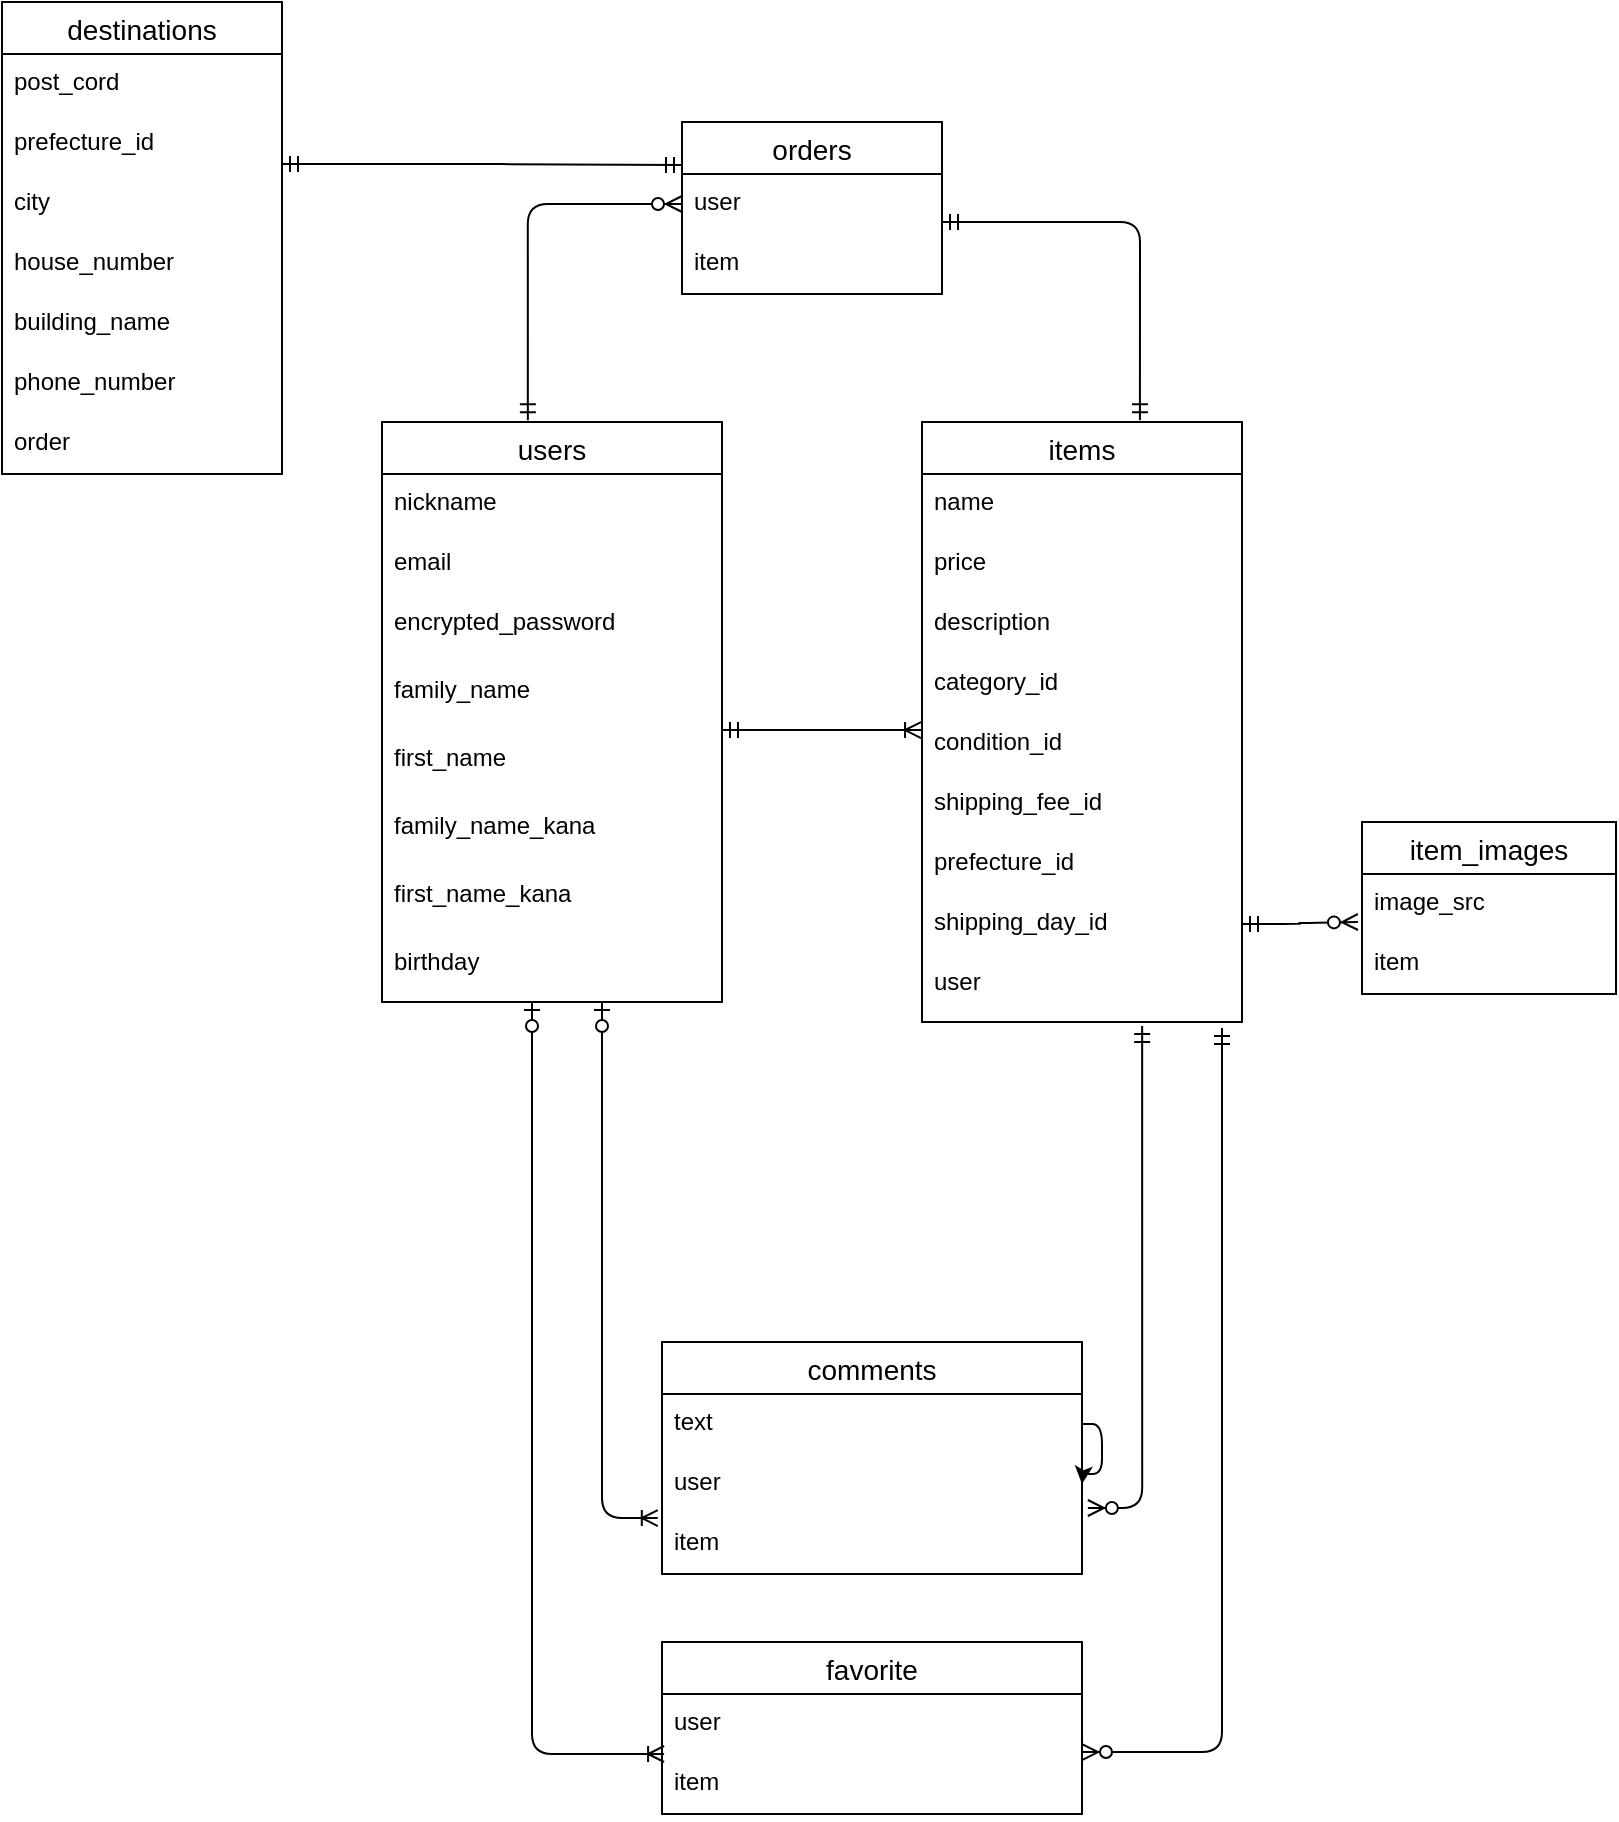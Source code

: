 <mxfile>
    <diagram id="2b5b0jRPLnu90CNLYuZj" name="ページ1">
        <mxGraphModel dx="552" dy="1689" grid="1" gridSize="10" guides="1" tooltips="1" connect="1" arrows="1" fold="1" page="1" pageScale="1" pageWidth="827" pageHeight="1169" math="0" shadow="0">
            <root>
                <mxCell id="0"/>
                <mxCell id="1" parent="0"/>
                <mxCell id="42" value="users" style="swimlane;fontStyle=0;childLayout=stackLayout;horizontal=1;startSize=26;horizontalStack=0;resizeParent=1;resizeParentMax=0;resizeLast=0;collapsible=1;marginBottom=0;align=center;fontSize=14;" parent="1" vertex="1">
                    <mxGeometry x="210" y="60" width="170" height="290" as="geometry"/>
                </mxCell>
                <mxCell id="43" value="nickname" style="text;strokeColor=none;fillColor=none;spacingLeft=4;spacingRight=4;overflow=hidden;rotatable=0;points=[[0,0.5],[1,0.5]];portConstraint=eastwest;fontSize=12;" parent="42" vertex="1">
                    <mxGeometry y="26" width="170" height="30" as="geometry"/>
                </mxCell>
                <mxCell id="44" value="email" style="text;strokeColor=none;fillColor=none;spacingLeft=4;spacingRight=4;overflow=hidden;rotatable=0;points=[[0,0.5],[1,0.5]];portConstraint=eastwest;fontSize=12;" parent="42" vertex="1">
                    <mxGeometry y="56" width="170" height="30" as="geometry"/>
                </mxCell>
                <mxCell id="GznNfJ97Y8Q7fhhz-mxd-45" value="encrypted_password" style="text;strokeColor=none;fillColor=none;spacingLeft=4;spacingRight=4;overflow=hidden;rotatable=0;points=[[0,0.5],[1,0.5]];portConstraint=eastwest;fontSize=12;" parent="42" vertex="1">
                    <mxGeometry y="86" width="170" height="34" as="geometry"/>
                </mxCell>
                <mxCell id="GznNfJ97Y8Q7fhhz-mxd-46" value="family_name" style="text;strokeColor=none;fillColor=none;spacingLeft=4;spacingRight=4;overflow=hidden;rotatable=0;points=[[0,0.5],[1,0.5]];portConstraint=eastwest;fontSize=12;" parent="42" vertex="1">
                    <mxGeometry y="120" width="170" height="34" as="geometry"/>
                </mxCell>
                <mxCell id="GznNfJ97Y8Q7fhhz-mxd-47" value="first_name" style="text;strokeColor=none;fillColor=none;spacingLeft=4;spacingRight=4;overflow=hidden;rotatable=0;points=[[0,0.5],[1,0.5]];portConstraint=eastwest;fontSize=12;" parent="42" vertex="1">
                    <mxGeometry y="154" width="170" height="34" as="geometry"/>
                </mxCell>
                <mxCell id="GznNfJ97Y8Q7fhhz-mxd-48" value="family_name_kana" style="text;strokeColor=none;fillColor=none;spacingLeft=4;spacingRight=4;overflow=hidden;rotatable=0;points=[[0,0.5],[1,0.5]];portConstraint=eastwest;fontSize=12;" parent="42" vertex="1">
                    <mxGeometry y="188" width="170" height="34" as="geometry"/>
                </mxCell>
                <mxCell id="GznNfJ97Y8Q7fhhz-mxd-49" value="first_name_kana" style="text;strokeColor=none;fillColor=none;spacingLeft=4;spacingRight=4;overflow=hidden;rotatable=0;points=[[0,0.5],[1,0.5]];portConstraint=eastwest;fontSize=12;" parent="42" vertex="1">
                    <mxGeometry y="222" width="170" height="34" as="geometry"/>
                </mxCell>
                <mxCell id="GznNfJ97Y8Q7fhhz-mxd-51" value="birthday" style="text;strokeColor=none;fillColor=none;spacingLeft=4;spacingRight=4;overflow=hidden;rotatable=0;points=[[0,0.5],[1,0.5]];portConstraint=eastwest;fontSize=12;" parent="42" vertex="1">
                    <mxGeometry y="256" width="170" height="34" as="geometry"/>
                </mxCell>
                <mxCell id="GznNfJ97Y8Q7fhhz-mxd-55" value="destinations" style="swimlane;fontStyle=0;childLayout=stackLayout;horizontal=1;startSize=26;horizontalStack=0;resizeParent=1;resizeParentMax=0;resizeLast=0;collapsible=1;marginBottom=0;align=center;fontSize=14;" parent="1" vertex="1">
                    <mxGeometry x="20" y="-150" width="140" height="236" as="geometry"/>
                </mxCell>
                <mxCell id="GznNfJ97Y8Q7fhhz-mxd-63" value="post_cord" style="text;strokeColor=none;fillColor=none;spacingLeft=4;spacingRight=4;overflow=hidden;rotatable=0;points=[[0,0.5],[1,0.5]];portConstraint=eastwest;fontSize=12;" parent="GznNfJ97Y8Q7fhhz-mxd-55" vertex="1">
                    <mxGeometry y="26" width="140" height="30" as="geometry"/>
                </mxCell>
                <mxCell id="GznNfJ97Y8Q7fhhz-mxd-64" value="prefecture_id" style="text;strokeColor=none;fillColor=none;spacingLeft=4;spacingRight=4;overflow=hidden;rotatable=0;points=[[0,0.5],[1,0.5]];portConstraint=eastwest;fontSize=12;" parent="GznNfJ97Y8Q7fhhz-mxd-55" vertex="1">
                    <mxGeometry y="56" width="140" height="30" as="geometry"/>
                </mxCell>
                <mxCell id="GznNfJ97Y8Q7fhhz-mxd-65" value="city" style="text;strokeColor=none;fillColor=none;spacingLeft=4;spacingRight=4;overflow=hidden;rotatable=0;points=[[0,0.5],[1,0.5]];portConstraint=eastwest;fontSize=12;" parent="GznNfJ97Y8Q7fhhz-mxd-55" vertex="1">
                    <mxGeometry y="86" width="140" height="30" as="geometry"/>
                </mxCell>
                <mxCell id="GznNfJ97Y8Q7fhhz-mxd-66" value="house_number" style="text;strokeColor=none;fillColor=none;spacingLeft=4;spacingRight=4;overflow=hidden;rotatable=0;points=[[0,0.5],[1,0.5]];portConstraint=eastwest;fontSize=12;" parent="GznNfJ97Y8Q7fhhz-mxd-55" vertex="1">
                    <mxGeometry y="116" width="140" height="30" as="geometry"/>
                </mxCell>
                <mxCell id="GznNfJ97Y8Q7fhhz-mxd-67" value="building_name" style="text;strokeColor=none;fillColor=none;spacingLeft=4;spacingRight=4;overflow=hidden;rotatable=0;points=[[0,0.5],[1,0.5]];portConstraint=eastwest;fontSize=12;" parent="GznNfJ97Y8Q7fhhz-mxd-55" vertex="1">
                    <mxGeometry y="146" width="140" height="30" as="geometry"/>
                </mxCell>
                <mxCell id="GznNfJ97Y8Q7fhhz-mxd-68" value="phone_number" style="text;strokeColor=none;fillColor=none;spacingLeft=4;spacingRight=4;overflow=hidden;rotatable=0;points=[[0,0.5],[1,0.5]];portConstraint=eastwest;fontSize=12;" parent="GznNfJ97Y8Q7fhhz-mxd-55" vertex="1">
                    <mxGeometry y="176" width="140" height="30" as="geometry"/>
                </mxCell>
                <mxCell id="GznNfJ97Y8Q7fhhz-mxd-69" value="order" style="text;strokeColor=none;fillColor=none;spacingLeft=4;spacingRight=4;overflow=hidden;rotatable=0;points=[[0,0.5],[1,0.5]];portConstraint=eastwest;fontSize=12;" parent="GznNfJ97Y8Q7fhhz-mxd-55" vertex="1">
                    <mxGeometry y="206" width="140" height="30" as="geometry"/>
                </mxCell>
                <mxCell id="GznNfJ97Y8Q7fhhz-mxd-71" value="items" style="swimlane;fontStyle=0;childLayout=stackLayout;horizontal=1;startSize=26;horizontalStack=0;resizeParent=1;resizeParentMax=0;resizeLast=0;collapsible=1;marginBottom=0;align=center;fontSize=14;" parent="1" vertex="1">
                    <mxGeometry x="480" y="60" width="160" height="300" as="geometry"/>
                </mxCell>
                <mxCell id="GznNfJ97Y8Q7fhhz-mxd-72" value="name" style="text;strokeColor=none;fillColor=none;spacingLeft=4;spacingRight=4;overflow=hidden;rotatable=0;points=[[0,0.5],[1,0.5]];portConstraint=eastwest;fontSize=12;" parent="GznNfJ97Y8Q7fhhz-mxd-71" vertex="1">
                    <mxGeometry y="26" width="160" height="30" as="geometry"/>
                </mxCell>
                <mxCell id="GznNfJ97Y8Q7fhhz-mxd-73" value="price" style="text;strokeColor=none;fillColor=none;spacingLeft=4;spacingRight=4;overflow=hidden;rotatable=0;points=[[0,0.5],[1,0.5]];portConstraint=eastwest;fontSize=12;" parent="GznNfJ97Y8Q7fhhz-mxd-71" vertex="1">
                    <mxGeometry y="56" width="160" height="30" as="geometry"/>
                </mxCell>
                <mxCell id="GznNfJ97Y8Q7fhhz-mxd-74" value="description" style="text;strokeColor=none;fillColor=none;spacingLeft=4;spacingRight=4;overflow=hidden;rotatable=0;points=[[0,0.5],[1,0.5]];portConstraint=eastwest;fontSize=12;" parent="GznNfJ97Y8Q7fhhz-mxd-71" vertex="1">
                    <mxGeometry y="86" width="160" height="30" as="geometry"/>
                </mxCell>
                <mxCell id="GznNfJ97Y8Q7fhhz-mxd-80" value="category_id" style="text;strokeColor=none;fillColor=none;spacingLeft=4;spacingRight=4;overflow=hidden;rotatable=0;points=[[0,0.5],[1,0.5]];portConstraint=eastwest;fontSize=12;" parent="GznNfJ97Y8Q7fhhz-mxd-71" vertex="1">
                    <mxGeometry y="116" width="160" height="30" as="geometry"/>
                </mxCell>
                <mxCell id="GznNfJ97Y8Q7fhhz-mxd-82" value="condition_id" style="text;strokeColor=none;fillColor=none;spacingLeft=4;spacingRight=4;overflow=hidden;rotatable=0;points=[[0,0.5],[1,0.5]];portConstraint=eastwest;fontSize=12;" parent="GznNfJ97Y8Q7fhhz-mxd-71" vertex="1">
                    <mxGeometry y="146" width="160" height="30" as="geometry"/>
                </mxCell>
                <mxCell id="GznNfJ97Y8Q7fhhz-mxd-83" value="shipping_fee_id" style="text;strokeColor=none;fillColor=none;spacingLeft=4;spacingRight=4;overflow=hidden;rotatable=0;points=[[0,0.5],[1,0.5]];portConstraint=eastwest;fontSize=12;" parent="GznNfJ97Y8Q7fhhz-mxd-71" vertex="1">
                    <mxGeometry y="176" width="160" height="30" as="geometry"/>
                </mxCell>
                <mxCell id="GznNfJ97Y8Q7fhhz-mxd-85" value="prefecture_id" style="text;strokeColor=none;fillColor=none;spacingLeft=4;spacingRight=4;overflow=hidden;rotatable=0;points=[[0,0.5],[1,0.5]];portConstraint=eastwest;fontSize=12;" parent="GznNfJ97Y8Q7fhhz-mxd-71" vertex="1">
                    <mxGeometry y="206" width="160" height="30" as="geometry"/>
                </mxCell>
                <mxCell id="GznNfJ97Y8Q7fhhz-mxd-84" value="shipping_day_id" style="text;strokeColor=none;fillColor=none;spacingLeft=4;spacingRight=4;overflow=hidden;rotatable=0;points=[[0,0.5],[1,0.5]];portConstraint=eastwest;fontSize=12;" parent="GznNfJ97Y8Q7fhhz-mxd-71" vertex="1">
                    <mxGeometry y="236" width="160" height="30" as="geometry"/>
                </mxCell>
                <mxCell id="60" value="user" style="text;strokeColor=none;fillColor=none;spacingLeft=4;spacingRight=4;overflow=hidden;rotatable=0;points=[[0,0.5],[1,0.5]];portConstraint=eastwest;fontSize=12;" parent="GznNfJ97Y8Q7fhhz-mxd-71" vertex="1">
                    <mxGeometry y="266" width="160" height="34" as="geometry"/>
                </mxCell>
                <mxCell id="GznNfJ97Y8Q7fhhz-mxd-76" value="orders" style="swimlane;fontStyle=0;childLayout=stackLayout;horizontal=1;startSize=26;horizontalStack=0;resizeParent=1;resizeParentMax=0;resizeLast=0;collapsible=1;marginBottom=0;align=center;fontSize=14;" parent="1" vertex="1">
                    <mxGeometry x="360" y="-90" width="130" height="86" as="geometry"/>
                </mxCell>
                <mxCell id="GznNfJ97Y8Q7fhhz-mxd-107" value="user" style="text;strokeColor=none;fillColor=none;spacingLeft=4;spacingRight=4;overflow=hidden;rotatable=0;points=[[0,0.5],[1,0.5]];portConstraint=eastwest;fontSize=12;" parent="GznNfJ97Y8Q7fhhz-mxd-76" vertex="1">
                    <mxGeometry y="26" width="130" height="30" as="geometry"/>
                </mxCell>
                <mxCell id="46" value="item" style="text;strokeColor=none;fillColor=none;spacingLeft=4;spacingRight=4;overflow=hidden;rotatable=0;points=[[0,0.5],[1,0.5]];portConstraint=eastwest;fontSize=12;" parent="GznNfJ97Y8Q7fhhz-mxd-76" vertex="1">
                    <mxGeometry y="56" width="130" height="30" as="geometry"/>
                </mxCell>
                <mxCell id="GznNfJ97Y8Q7fhhz-mxd-91" value="" style="edgeStyle=entityRelationEdgeStyle;fontSize=12;html=1;endArrow=ERoneToMany;startArrow=ERmandOne;entryX=-0.003;entryY=0.267;entryDx=0;entryDy=0;entryPerimeter=0;exitX=1;exitY=0;exitDx=0;exitDy=0;exitPerimeter=0;" parent="1" source="GznNfJ97Y8Q7fhhz-mxd-47" target="GznNfJ97Y8Q7fhhz-mxd-82" edge="1">
                    <mxGeometry width="100" height="100" relative="1" as="geometry">
                        <mxPoint x="430" y="244" as="sourcePoint"/>
                        <mxPoint x="530" y="240" as="targetPoint"/>
                    </mxGeometry>
                </mxCell>
                <mxCell id="GznNfJ97Y8Q7fhhz-mxd-92" value="comments" style="swimlane;fontStyle=0;childLayout=stackLayout;horizontal=1;startSize=26;horizontalStack=0;resizeParent=1;resizeParentMax=0;resizeLast=0;collapsible=1;marginBottom=0;align=center;fontSize=14;" parent="1" vertex="1">
                    <mxGeometry x="350" y="520" width="210" height="116" as="geometry"/>
                </mxCell>
                <mxCell id="GznNfJ97Y8Q7fhhz-mxd-95" value="text" style="text;strokeColor=none;fillColor=none;spacingLeft=4;spacingRight=4;overflow=hidden;rotatable=0;points=[[0,0.5],[1,0.5]];portConstraint=eastwest;fontSize=12;" parent="GznNfJ97Y8Q7fhhz-mxd-92" vertex="1">
                    <mxGeometry y="26" width="210" height="30" as="geometry"/>
                </mxCell>
                <mxCell id="GznNfJ97Y8Q7fhhz-mxd-93" value="user" style="text;strokeColor=none;fillColor=none;spacingLeft=4;spacingRight=4;overflow=hidden;rotatable=0;points=[[0,0.5],[1,0.5]];portConstraint=eastwest;fontSize=12;" parent="GznNfJ97Y8Q7fhhz-mxd-92" vertex="1">
                    <mxGeometry y="56" width="210" height="30" as="geometry"/>
                </mxCell>
                <mxCell id="GznNfJ97Y8Q7fhhz-mxd-94" value="item" style="text;strokeColor=none;fillColor=none;spacingLeft=4;spacingRight=4;overflow=hidden;rotatable=0;points=[[0,0.5],[1,0.5]];portConstraint=eastwest;fontSize=12;" parent="GznNfJ97Y8Q7fhhz-mxd-92" vertex="1">
                    <mxGeometry y="86" width="210" height="30" as="geometry"/>
                </mxCell>
                <mxCell id="GznNfJ97Y8Q7fhhz-mxd-96" value="favorite" style="swimlane;fontStyle=0;childLayout=stackLayout;horizontal=1;startSize=26;horizontalStack=0;resizeParent=1;resizeParentMax=0;resizeLast=0;collapsible=1;marginBottom=0;align=center;fontSize=14;" parent="1" vertex="1">
                    <mxGeometry x="350" y="670" width="210" height="86" as="geometry"/>
                </mxCell>
                <mxCell id="GznNfJ97Y8Q7fhhz-mxd-97" value="user" style="text;strokeColor=none;fillColor=none;spacingLeft=4;spacingRight=4;overflow=hidden;rotatable=0;points=[[0,0.5],[1,0.5]];portConstraint=eastwest;fontSize=12;" parent="GznNfJ97Y8Q7fhhz-mxd-96" vertex="1">
                    <mxGeometry y="26" width="210" height="30" as="geometry"/>
                </mxCell>
                <mxCell id="GznNfJ97Y8Q7fhhz-mxd-98" value="item" style="text;strokeColor=none;fillColor=none;spacingLeft=4;spacingRight=4;overflow=hidden;rotatable=0;points=[[0,0.5],[1,0.5]];portConstraint=eastwest;fontSize=12;" parent="GznNfJ97Y8Q7fhhz-mxd-96" vertex="1">
                    <mxGeometry y="56" width="210" height="30" as="geometry"/>
                </mxCell>
                <mxCell id="GznNfJ97Y8Q7fhhz-mxd-103" value="" style="edgeStyle=orthogonalEdgeStyle;fontSize=12;html=1;endArrow=ERoneToMany;startArrow=ERzeroToOne;entryX=0.005;entryY=0;entryDx=0;entryDy=0;entryPerimeter=0;" parent="1" target="GznNfJ97Y8Q7fhhz-mxd-98" edge="1" source="GznNfJ97Y8Q7fhhz-mxd-51">
                    <mxGeometry width="100" height="100" relative="1" as="geometry">
                        <mxPoint x="285" y="360" as="sourcePoint"/>
                        <mxPoint x="510" y="440" as="targetPoint"/>
                        <Array as="points">
                            <mxPoint x="285" y="726"/>
                        </Array>
                    </mxGeometry>
                </mxCell>
                <mxCell id="GznNfJ97Y8Q7fhhz-mxd-101" value="" style="edgeStyle=orthogonalEdgeStyle;fontSize=12;html=1;endArrow=ERoneToMany;startArrow=ERzeroToOne;entryX=-0.01;entryY=0.067;entryDx=0;entryDy=0;entryPerimeter=0;" parent="1" target="GznNfJ97Y8Q7fhhz-mxd-94" edge="1">
                    <mxGeometry width="100" height="100" relative="1" as="geometry">
                        <mxPoint x="320" y="350" as="sourcePoint"/>
                        <mxPoint x="340" y="606" as="targetPoint"/>
                        <Array as="points">
                            <mxPoint x="320" y="354"/>
                            <mxPoint x="320" y="608"/>
                        </Array>
                    </mxGeometry>
                </mxCell>
                <mxCell id="47" value="item_images" style="swimlane;fontStyle=0;childLayout=stackLayout;horizontal=1;startSize=26;horizontalStack=0;resizeParent=1;resizeParentMax=0;resizeLast=0;collapsible=1;marginBottom=0;align=center;fontSize=14;" parent="1" vertex="1">
                    <mxGeometry x="700" y="260" width="127" height="86" as="geometry"/>
                </mxCell>
                <mxCell id="48" value="image_src" style="text;strokeColor=none;fillColor=none;spacingLeft=4;spacingRight=4;overflow=hidden;rotatable=0;points=[[0,0.5],[1,0.5]];portConstraint=eastwest;fontSize=12;" parent="47" vertex="1">
                    <mxGeometry y="26" width="127" height="30" as="geometry"/>
                </mxCell>
                <mxCell id="49" value="item" style="text;strokeColor=none;fillColor=none;spacingLeft=4;spacingRight=4;overflow=hidden;rotatable=0;points=[[0,0.5],[1,0.5]];portConstraint=eastwest;fontSize=12;" parent="47" vertex="1">
                    <mxGeometry y="56" width="127" height="30" as="geometry"/>
                </mxCell>
                <mxCell id="51" value="" style="edgeStyle=entityRelationEdgeStyle;fontSize=12;html=1;endArrow=ERzeroToMany;startArrow=ERmandOne;entryX=-0.016;entryY=0.8;entryDx=0;entryDy=0;entryPerimeter=0;exitX=1;exitY=0.5;exitDx=0;exitDy=0;" parent="1" source="GznNfJ97Y8Q7fhhz-mxd-84" target="48" edge="1">
                    <mxGeometry width="100" height="100" relative="1" as="geometry">
                        <mxPoint x="640" y="350" as="sourcePoint"/>
                        <mxPoint x="680" y="349" as="targetPoint"/>
                    </mxGeometry>
                </mxCell>
                <mxCell id="53" value="" style="edgeStyle=orthogonalEdgeStyle;fontSize=12;html=1;endArrow=ERzeroToMany;startArrow=ERmandOne;entryX=1;entryY=-0.033;entryDx=0;entryDy=0;entryPerimeter=0;" parent="1" target="GznNfJ97Y8Q7fhhz-mxd-98" edge="1">
                    <mxGeometry width="100" height="100" relative="1" as="geometry">
                        <mxPoint x="630" y="363" as="sourcePoint"/>
                        <mxPoint x="610" y="450" as="targetPoint"/>
                        <Array as="points">
                            <mxPoint x="630" y="725"/>
                        </Array>
                    </mxGeometry>
                </mxCell>
                <mxCell id="55" value="" style="edgeStyle=orthogonalEdgeStyle;fontSize=12;html=1;endArrow=ERzeroToMany;startArrow=ERmandOne;entryX=1.014;entryY=-0.1;entryDx=0;entryDy=0;entryPerimeter=0;exitX=0.688;exitY=1.059;exitDx=0;exitDy=0;exitPerimeter=0;" parent="1" source="60" target="GznNfJ97Y8Q7fhhz-mxd-94" edge="1">
                    <mxGeometry width="100" height="100" relative="1" as="geometry">
                        <mxPoint x="590" y="365" as="sourcePoint"/>
                        <mxPoint x="560" y="330" as="targetPoint"/>
                        <Array as="points">
                            <mxPoint x="590" y="603"/>
                        </Array>
                    </mxGeometry>
                </mxCell>
                <mxCell id="56" style="edgeStyle=orthogonalEdgeStyle;html=1;exitX=1;exitY=0.5;exitDx=0;exitDy=0;" parent="1" source="GznNfJ97Y8Q7fhhz-mxd-95" edge="1">
                    <mxGeometry relative="1" as="geometry">
                        <mxPoint x="560" y="591" as="targetPoint"/>
                    </mxGeometry>
                </mxCell>
                <mxCell id="57" value="" style="edgeStyle=orthogonalEdgeStyle;fontSize=12;html=1;endArrow=ERzeroToMany;startArrow=ERmandOne;exitX=0.429;exitY=-0.003;exitDx=0;exitDy=0;exitPerimeter=0;entryX=0;entryY=0.5;entryDx=0;entryDy=0;" parent="1" source="42" target="GznNfJ97Y8Q7fhhz-mxd-107" edge="1">
                    <mxGeometry width="100" height="100" relative="1" as="geometry">
                        <mxPoint x="250" y="50" as="sourcePoint"/>
                        <mxPoint x="350" y="-50" as="targetPoint"/>
                    </mxGeometry>
                </mxCell>
                <mxCell id="58" value="" style="edgeStyle=orthogonalEdgeStyle;fontSize=12;html=1;endArrow=ERmandOne;startArrow=ERmandOne;entryX=0.681;entryY=-0.003;entryDx=0;entryDy=0;entryPerimeter=0;" parent="1" target="GznNfJ97Y8Q7fhhz-mxd-71" edge="1">
                    <mxGeometry width="100" height="100" relative="1" as="geometry">
                        <mxPoint x="490" y="-40" as="sourcePoint"/>
                        <mxPoint x="590" y="-140" as="targetPoint"/>
                        <Array as="points">
                            <mxPoint x="589" y="-40"/>
                        </Array>
                    </mxGeometry>
                </mxCell>
                <mxCell id="59" value="" style="edgeStyle=orthogonalEdgeStyle;fontSize=12;html=1;endArrow=ERmandOne;startArrow=ERmandOne;entryX=0;entryY=0.25;entryDx=0;entryDy=0;exitX=1;exitY=0.833;exitDx=0;exitDy=0;exitPerimeter=0;" parent="1" source="GznNfJ97Y8Q7fhhz-mxd-64" target="GznNfJ97Y8Q7fhhz-mxd-76" edge="1">
                    <mxGeometry width="100" height="100" relative="1" as="geometry">
                        <mxPoint x="230" y="-150" as="sourcePoint"/>
                        <mxPoint x="150" y="-80" as="targetPoint"/>
                        <Array as="points"/>
                    </mxGeometry>
                </mxCell>
            </root>
        </mxGraphModel>
    </diagram>
</mxfile>